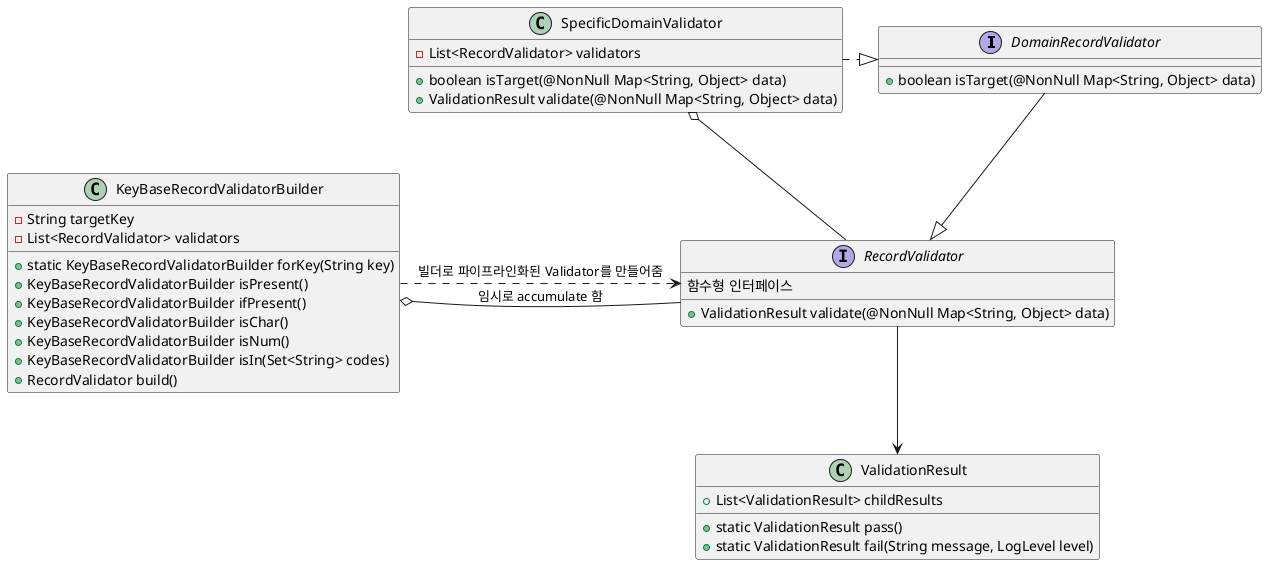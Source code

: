 @startuml

' === 인터페이스 정의 ===
interface DomainRecordValidator{
   + boolean isTarget(@NonNull Map<String, Object> data)

}

class SpecificDomainValidator{
   - List<RecordValidator> validators
   + boolean isTarget(@NonNull Map<String, Object> data)
   + ValidationResult validate(@NonNull Map<String, Object> data)
}


interface RecordValidator {
함수형 인터페이스
    + ValidationResult validate(@NonNull Map<String, Object> data)
}

' === ValidationResult 클래스 ===
class ValidationResult {
    + List<ValidationResult> childResults
    + static ValidationResult pass()
    + static ValidationResult fail(String message, LogLevel level)
}

' === KeyBaseRecordValidatorBuilder 클래스 ===
class KeyBaseRecordValidatorBuilder {
    - String targetKey
    - List<RecordValidator> validators
    + static KeyBaseRecordValidatorBuilder forKey(String key)
    + KeyBaseRecordValidatorBuilder isPresent()
    + KeyBaseRecordValidatorBuilder ifPresent()
    + KeyBaseRecordValidatorBuilder isChar()
    + KeyBaseRecordValidatorBuilder isNum()
    + KeyBaseRecordValidatorBuilder isIn(Set<String> codes)
    + RecordValidator build()
}


' === 관계 정의 ===

KeyBaseRecordValidatorBuilder o- RecordValidator : 임시로 accumulate 함
KeyBaseRecordValidatorBuilder ..> RecordValidator : 빌더로 파이프라인화된 Validator를 만들어줌
SpecificDomainValidator ...right..|> DomainRecordValidator
SpecificDomainValidator o-- RecordValidator
DomainRecordValidator --|> RecordValidator
RecordValidator --> ValidationResult

@enduml
